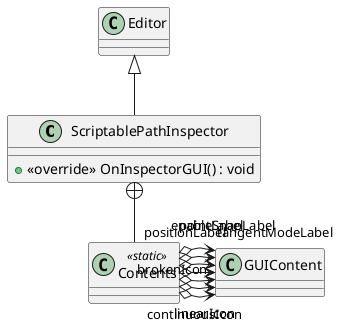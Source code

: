 @startuml
class ScriptablePathInspector {
    + <<override>> OnInspectorGUI() : void
}
class Contents <<static>> {
}
Editor <|-- ScriptablePathInspector
ScriptablePathInspector +-- Contents
Contents o-> "linearIcon" GUIContent
Contents o-> "continuousIcon" GUIContent
Contents o-> "brokenIcon" GUIContent
Contents o-> "positionLabel" GUIContent
Contents o-> "enableSnapLabel" GUIContent
Contents o-> "tangentModeLabel" GUIContent
Contents o-> "pointLabel" GUIContent
@enduml
